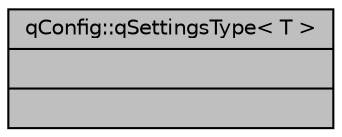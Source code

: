 digraph "qConfig::qSettingsType&lt; T &gt;"
{
 // INTERACTIVE_SVG=YES
  bgcolor="transparent";
  edge [fontname="Helvetica",fontsize="10",labelfontname="Helvetica",labelfontsize="10"];
  node [fontname="Helvetica",fontsize="10",shape=record];
  Node1 [label="{qConfig::qSettingsType\< T \>\n||}",height=0.2,width=0.4,color="black", fillcolor="grey75", style="filled", fontcolor="black"];
}
